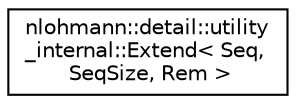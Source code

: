 digraph "Graphical Class Hierarchy"
{
 // LATEX_PDF_SIZE
  edge [fontname="Helvetica",fontsize="10",labelfontname="Helvetica",labelfontsize="10"];
  node [fontname="Helvetica",fontsize="10",shape=record];
  rankdir="LR";
  Node0 [label="nlohmann::detail::utility\l_internal::Extend\< Seq,\l SeqSize, Rem \>",height=0.2,width=0.4,color="black", fillcolor="white", style="filled",URL="$structnlohmann_1_1detail_1_1utility__internal_1_1_extend.html",tooltip=" "];
}
